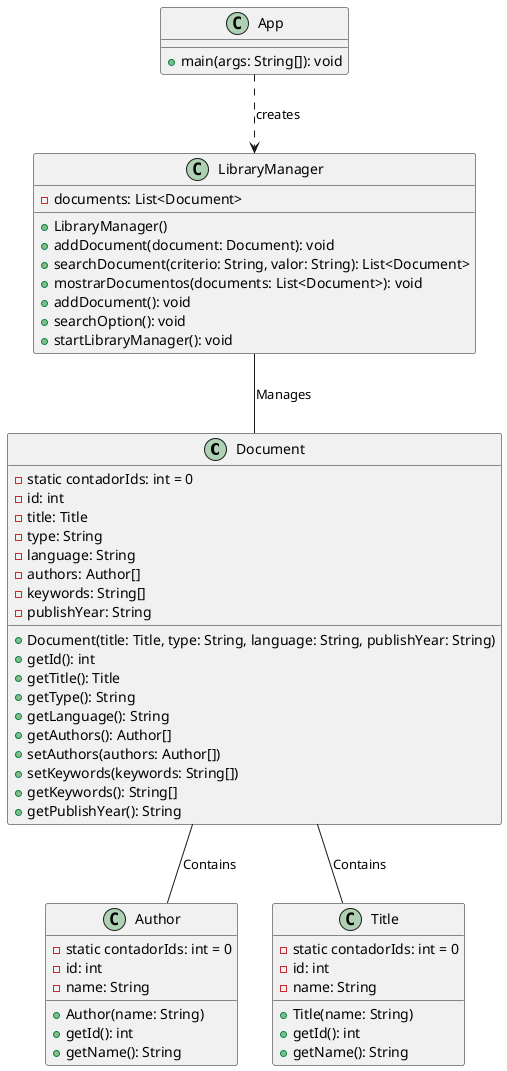 @startuml
Document --  Author: Contains
Document -- Title: Contains
LibraryManager --  Document: Manages
App ..> LibraryManager : creates

class Title {
        - static contadorIds: int = 0
        - id: int
        - name: String

        + Title(name: String)
        + getId(): int
        + getName(): String
    }

class Author {
        - static contadorIds: int = 0
        - id: int
        - name: String

        + Author(name: String)
        + getId(): int
        + getName(): String
    }

class Document {
        - static contadorIds: int = 0
        - id: int
        - title: Title
        - type: String
        - language: String
        - authors: Author[]
        - keywords: String[]
        - publishYear: String

        + Document(title: Title, type: String, language: String, publishYear: String)
        + getId(): int
        + getTitle(): Title
        + getType(): String
        + getLanguage(): String
        + getAuthors(): Author[]
        + setAuthors(authors: Author[])
        + setKeywords(keywords: String[])
        + getKeywords(): String[]
        + getPublishYear(): String
    }

class LibraryManager {
        - documents: List<Document>

        + LibraryManager()
        + addDocument(document: Document): void
        + searchDocument(criterio: String, valor: String): List<Document>
        + mostrarDocumentos(documents: List<Document>): void
        + addDocument(): void
        + searchOption(): void
        + startLibraryManager(): void
    }

class App {
        + main(args: String[]): void
    }
@enduml